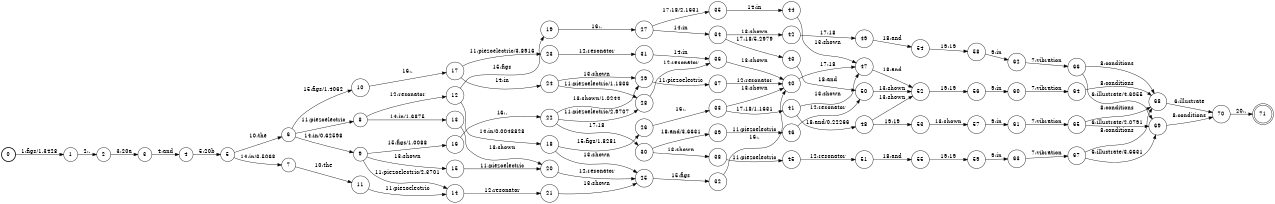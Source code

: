 digraph FST {
rankdir = LR;
size = "8.5,11";
label = "";
center = 1;
orientation = Portrait;
ranksep = "0.4";
nodesep = "0.25";
0 [label = "0", shape = circle, style = bold, fontsize = 14]
	0 -> 1 [label = "1:figs/1.3428", fontsize = 14];
1 [label = "1", shape = circle, style = solid, fontsize = 14]
	1 -> 2 [label = "2:.", fontsize = 14];
2 [label = "2", shape = circle, style = solid, fontsize = 14]
	2 -> 3 [label = "3:20a", fontsize = 14];
3 [label = "3", shape = circle, style = solid, fontsize = 14]
	3 -> 4 [label = "4:and", fontsize = 14];
4 [label = "4", shape = circle, style = solid, fontsize = 14]
	4 -> 5 [label = "5:20b", fontsize = 14];
5 [label = "5", shape = circle, style = solid, fontsize = 14]
	5 -> 6 [label = "10:the", fontsize = 14];
	5 -> 7 [label = "14:in/3.5068", fontsize = 14];
6 [label = "6", shape = circle, style = solid, fontsize = 14]
	6 -> 10 [label = "15:figs/1.4062", fontsize = 14];
	6 -> 8 [label = "11:piezoelectric", fontsize = 14];
	6 -> 9 [label = "14:in/0.62598", fontsize = 14];
7 [label = "7", shape = circle, style = solid, fontsize = 14]
	7 -> 11 [label = "10:the", fontsize = 14];
8 [label = "8", shape = circle, style = solid, fontsize = 14]
	8 -> 12 [label = "12:resonator", fontsize = 14];
	8 -> 13 [label = "14:in/1.6875", fontsize = 14];
9 [label = "9", shape = circle, style = solid, fontsize = 14]
	9 -> 16 [label = "15:figs/1.0088", fontsize = 14];
	9 -> 14 [label = "11:piezoelectric/2.3701", fontsize = 14];
	9 -> 15 [label = "13:shown", fontsize = 14];
10 [label = "10", shape = circle, style = solid, fontsize = 14]
	10 -> 17 [label = "16:.", fontsize = 14];
11 [label = "11", shape = circle, style = solid, fontsize = 14]
	11 -> 14 [label = "11:piezoelectric", fontsize = 14];
12 [label = "12", shape = circle, style = solid, fontsize = 14]
	12 -> 19 [label = "15:figs", fontsize = 14];
	12 -> 18 [label = "14:in/0.0048828", fontsize = 14];
13 [label = "13", shape = circle, style = solid, fontsize = 14]
	13 -> 20 [label = "13:shown", fontsize = 14];
14 [label = "14", shape = circle, style = solid, fontsize = 14]
	14 -> 21 [label = "12:resonator", fontsize = 14];
15 [label = "15", shape = circle, style = solid, fontsize = 14]
	15 -> 20 [label = "11:piezoelectric", fontsize = 14];
16 [label = "16", shape = circle, style = solid, fontsize = 14]
	16 -> 22 [label = "16:.", fontsize = 14];
17 [label = "17", shape = circle, style = solid, fontsize = 14]
	17 -> 23 [label = "11:piezoelectric/3.8916", fontsize = 14];
	17 -> 24 [label = "14:in", fontsize = 14];
18 [label = "18", shape = circle, style = solid, fontsize = 14]
	18 -> 26 [label = "15:figs/1.8281", fontsize = 14];
	18 -> 25 [label = "13:shown", fontsize = 14];
19 [label = "19", shape = circle, style = solid, fontsize = 14]
	19 -> 27 [label = "16:.", fontsize = 14];
20 [label = "20", shape = circle, style = solid, fontsize = 14]
	20 -> 25 [label = "12:resonator", fontsize = 14];
21 [label = "21", shape = circle, style = solid, fontsize = 14]
	21 -> 25 [label = "13:shown", fontsize = 14];
22 [label = "22", shape = circle, style = solid, fontsize = 14]
	22 -> 28 [label = "11:piezoelectric/2.9707", fontsize = 14];
	22 -> 29 [label = "13:shown/1.0244", fontsize = 14];
	22 -> 30 [label = "17:18", fontsize = 14];
23 [label = "23", shape = circle, style = solid, fontsize = 14]
	23 -> 31 [label = "12:resonator", fontsize = 14];
24 [label = "24", shape = circle, style = solid, fontsize = 14]
	24 -> 28 [label = "11:piezoelectric/1.1836", fontsize = 14];
	24 -> 29 [label = "13:shown", fontsize = 14];
25 [label = "25", shape = circle, style = solid, fontsize = 14]
	25 -> 32 [label = "15:figs", fontsize = 14];
26 [label = "26", shape = circle, style = solid, fontsize = 14]
	26 -> 33 [label = "16:.", fontsize = 14];
27 [label = "27", shape = circle, style = solid, fontsize = 14]
	27 -> 34 [label = "14:in", fontsize = 14];
	27 -> 35 [label = "17:18/2.1631", fontsize = 14];
28 [label = "28", shape = circle, style = solid, fontsize = 14]
	28 -> 36 [label = "12:resonator", fontsize = 14];
29 [label = "29", shape = circle, style = solid, fontsize = 14]
	29 -> 37 [label = "11:piezoelectric", fontsize = 14];
30 [label = "30", shape = circle, style = solid, fontsize = 14]
	30 -> 39 [label = "18:and/3.6631", fontsize = 14];
	30 -> 38 [label = "13:shown", fontsize = 14];
31 [label = "31", shape = circle, style = solid, fontsize = 14]
	31 -> 36 [label = "14:in", fontsize = 14];
32 [label = "32", shape = circle, style = solid, fontsize = 14]
	32 -> 40 [label = "16:.", fontsize = 14];
33 [label = "33", shape = circle, style = solid, fontsize = 14]
	33 -> 40 [label = "13:shown", fontsize = 14];
	33 -> 41 [label = "17:18/1.1631", fontsize = 14];
34 [label = "34", shape = circle, style = solid, fontsize = 14]
	34 -> 42 [label = "13:shown", fontsize = 14];
	34 -> 43 [label = "17:18/5.2979", fontsize = 14];
35 [label = "35", shape = circle, style = solid, fontsize = 14]
	35 -> 44 [label = "14:in", fontsize = 14];
36 [label = "36", shape = circle, style = solid, fontsize = 14]
	36 -> 40 [label = "13:shown", fontsize = 14];
37 [label = "37", shape = circle, style = solid, fontsize = 14]
	37 -> 40 [label = "12:resonator", fontsize = 14];
38 [label = "38", shape = circle, style = solid, fontsize = 14]
	38 -> 45 [label = "11:piezoelectric", fontsize = 14];
39 [label = "39", shape = circle, style = solid, fontsize = 14]
	39 -> 46 [label = "11:piezoelectric", fontsize = 14];
40 [label = "40", shape = circle, style = solid, fontsize = 14]
	40 -> 47 [label = "17:18", fontsize = 14];
41 [label = "41", shape = circle, style = solid, fontsize = 14]
	41 -> 48 [label = "18:and/0.22266", fontsize = 14];
	41 -> 47 [label = "13:shown", fontsize = 14];
42 [label = "42", shape = circle, style = solid, fontsize = 14]
	42 -> 49 [label = "17:18", fontsize = 14];
43 [label = "43", shape = circle, style = solid, fontsize = 14]
	43 -> 50 [label = "18:and", fontsize = 14];
44 [label = "44", shape = circle, style = solid, fontsize = 14]
	44 -> 47 [label = "13:shown", fontsize = 14];
45 [label = "45", shape = circle, style = solid, fontsize = 14]
	45 -> 51 [label = "12:resonator", fontsize = 14];
46 [label = "46", shape = circle, style = solid, fontsize = 14]
	46 -> 50 [label = "12:resonator", fontsize = 14];
47 [label = "47", shape = circle, style = solid, fontsize = 14]
	47 -> 52 [label = "18:and", fontsize = 14];
48 [label = "48", shape = circle, style = solid, fontsize = 14]
	48 -> 52 [label = "13:shown", fontsize = 14];
	48 -> 53 [label = "19:19", fontsize = 14];
49 [label = "49", shape = circle, style = solid, fontsize = 14]
	49 -> 54 [label = "18:and", fontsize = 14];
50 [label = "50", shape = circle, style = solid, fontsize = 14]
	50 -> 52 [label = "13:shown", fontsize = 14];
51 [label = "51", shape = circle, style = solid, fontsize = 14]
	51 -> 55 [label = "18:and", fontsize = 14];
52 [label = "52", shape = circle, style = solid, fontsize = 14]
	52 -> 56 [label = "19:19", fontsize = 14];
53 [label = "53", shape = circle, style = solid, fontsize = 14]
	53 -> 57 [label = "13:shown", fontsize = 14];
54 [label = "54", shape = circle, style = solid, fontsize = 14]
	54 -> 58 [label = "19:19", fontsize = 14];
55 [label = "55", shape = circle, style = solid, fontsize = 14]
	55 -> 59 [label = "19:19", fontsize = 14];
56 [label = "56", shape = circle, style = solid, fontsize = 14]
	56 -> 60 [label = "9:in", fontsize = 14];
57 [label = "57", shape = circle, style = solid, fontsize = 14]
	57 -> 61 [label = "9:in", fontsize = 14];
58 [label = "58", shape = circle, style = solid, fontsize = 14]
	58 -> 62 [label = "9:in", fontsize = 14];
59 [label = "59", shape = circle, style = solid, fontsize = 14]
	59 -> 63 [label = "9:in", fontsize = 14];
60 [label = "60", shape = circle, style = solid, fontsize = 14]
	60 -> 64 [label = "7:vibration", fontsize = 14];
61 [label = "61", shape = circle, style = solid, fontsize = 14]
	61 -> 65 [label = "7:vibration", fontsize = 14];
62 [label = "62", shape = circle, style = solid, fontsize = 14]
	62 -> 66 [label = "7:vibration", fontsize = 14];
63 [label = "63", shape = circle, style = solid, fontsize = 14]
	63 -> 67 [label = "7:vibration", fontsize = 14];
64 [label = "64", shape = circle, style = solid, fontsize = 14]
	64 -> 68 [label = "8:conditions", fontsize = 14];
65 [label = "65", shape = circle, style = solid, fontsize = 14]
	65 -> 69 [label = "6:illustrate/2.0791", fontsize = 14];
	65 -> 68 [label = "8:conditions", fontsize = 14];
66 [label = "66", shape = circle, style = solid, fontsize = 14]
	66 -> 69 [label = "6:illustrate/4.6055", fontsize = 14];
	66 -> 68 [label = "8:conditions", fontsize = 14];
67 [label = "67", shape = circle, style = solid, fontsize = 14]
	67 -> 69 [label = "6:illustrate/3.6631", fontsize = 14];
	67 -> 68 [label = "8:conditions", fontsize = 14];
68 [label = "68", shape = circle, style = solid, fontsize = 14]
	68 -> 70 [label = "6:illustrate", fontsize = 14];
69 [label = "69", shape = circle, style = solid, fontsize = 14]
	69 -> 70 [label = "8:conditions", fontsize = 14];
70 [label = "70", shape = circle, style = solid, fontsize = 14]
	70 -> 71 [label = "20:.", fontsize = 14];
71 [label = "71", shape = doublecircle, style = solid, fontsize = 14]
}
